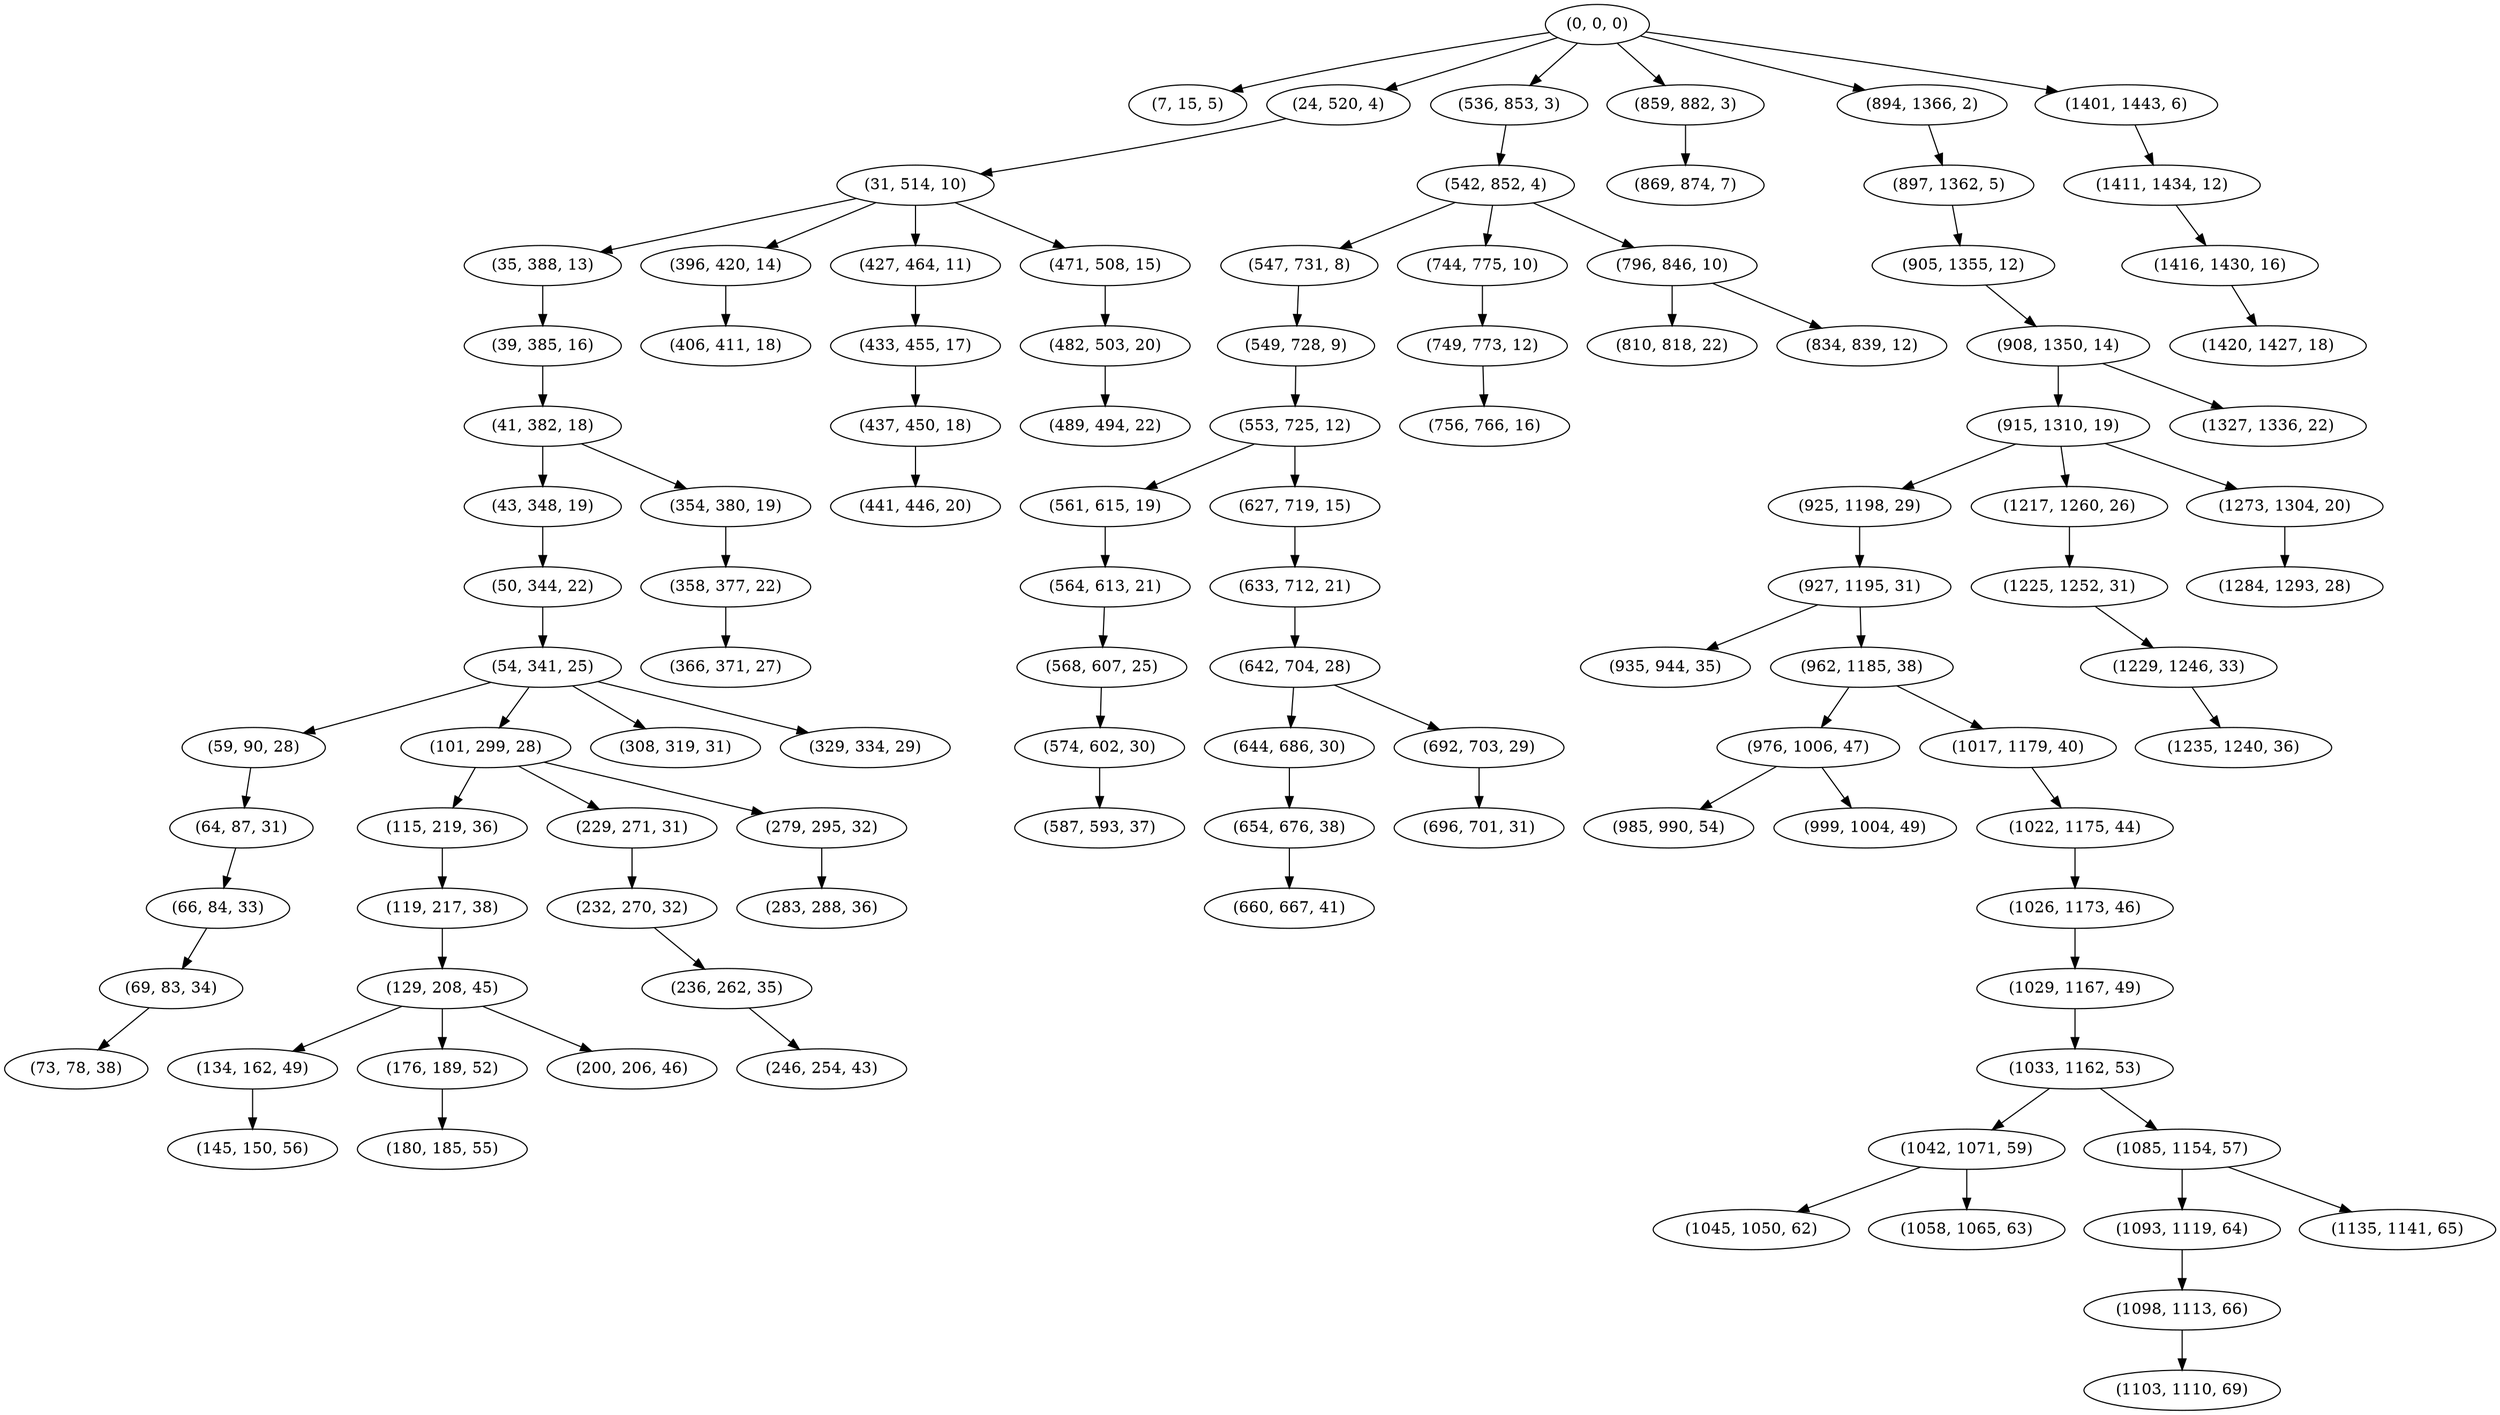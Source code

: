 digraph tree {
    "(0, 0, 0)";
    "(7, 15, 5)";
    "(24, 520, 4)";
    "(31, 514, 10)";
    "(35, 388, 13)";
    "(39, 385, 16)";
    "(41, 382, 18)";
    "(43, 348, 19)";
    "(50, 344, 22)";
    "(54, 341, 25)";
    "(59, 90, 28)";
    "(64, 87, 31)";
    "(66, 84, 33)";
    "(69, 83, 34)";
    "(73, 78, 38)";
    "(101, 299, 28)";
    "(115, 219, 36)";
    "(119, 217, 38)";
    "(129, 208, 45)";
    "(134, 162, 49)";
    "(145, 150, 56)";
    "(176, 189, 52)";
    "(180, 185, 55)";
    "(200, 206, 46)";
    "(229, 271, 31)";
    "(232, 270, 32)";
    "(236, 262, 35)";
    "(246, 254, 43)";
    "(279, 295, 32)";
    "(283, 288, 36)";
    "(308, 319, 31)";
    "(329, 334, 29)";
    "(354, 380, 19)";
    "(358, 377, 22)";
    "(366, 371, 27)";
    "(396, 420, 14)";
    "(406, 411, 18)";
    "(427, 464, 11)";
    "(433, 455, 17)";
    "(437, 450, 18)";
    "(441, 446, 20)";
    "(471, 508, 15)";
    "(482, 503, 20)";
    "(489, 494, 22)";
    "(536, 853, 3)";
    "(542, 852, 4)";
    "(547, 731, 8)";
    "(549, 728, 9)";
    "(553, 725, 12)";
    "(561, 615, 19)";
    "(564, 613, 21)";
    "(568, 607, 25)";
    "(574, 602, 30)";
    "(587, 593, 37)";
    "(627, 719, 15)";
    "(633, 712, 21)";
    "(642, 704, 28)";
    "(644, 686, 30)";
    "(654, 676, 38)";
    "(660, 667, 41)";
    "(692, 703, 29)";
    "(696, 701, 31)";
    "(744, 775, 10)";
    "(749, 773, 12)";
    "(756, 766, 16)";
    "(796, 846, 10)";
    "(810, 818, 22)";
    "(834, 839, 12)";
    "(859, 882, 3)";
    "(869, 874, 7)";
    "(894, 1366, 2)";
    "(897, 1362, 5)";
    "(905, 1355, 12)";
    "(908, 1350, 14)";
    "(915, 1310, 19)";
    "(925, 1198, 29)";
    "(927, 1195, 31)";
    "(935, 944, 35)";
    "(962, 1185, 38)";
    "(976, 1006, 47)";
    "(985, 990, 54)";
    "(999, 1004, 49)";
    "(1017, 1179, 40)";
    "(1022, 1175, 44)";
    "(1026, 1173, 46)";
    "(1029, 1167, 49)";
    "(1033, 1162, 53)";
    "(1042, 1071, 59)";
    "(1045, 1050, 62)";
    "(1058, 1065, 63)";
    "(1085, 1154, 57)";
    "(1093, 1119, 64)";
    "(1098, 1113, 66)";
    "(1103, 1110, 69)";
    "(1135, 1141, 65)";
    "(1217, 1260, 26)";
    "(1225, 1252, 31)";
    "(1229, 1246, 33)";
    "(1235, 1240, 36)";
    "(1273, 1304, 20)";
    "(1284, 1293, 28)";
    "(1327, 1336, 22)";
    "(1401, 1443, 6)";
    "(1411, 1434, 12)";
    "(1416, 1430, 16)";
    "(1420, 1427, 18)";
    "(0, 0, 0)" -> "(7, 15, 5)";
    "(0, 0, 0)" -> "(24, 520, 4)";
    "(0, 0, 0)" -> "(536, 853, 3)";
    "(0, 0, 0)" -> "(859, 882, 3)";
    "(0, 0, 0)" -> "(894, 1366, 2)";
    "(0, 0, 0)" -> "(1401, 1443, 6)";
    "(24, 520, 4)" -> "(31, 514, 10)";
    "(31, 514, 10)" -> "(35, 388, 13)";
    "(31, 514, 10)" -> "(396, 420, 14)";
    "(31, 514, 10)" -> "(427, 464, 11)";
    "(31, 514, 10)" -> "(471, 508, 15)";
    "(35, 388, 13)" -> "(39, 385, 16)";
    "(39, 385, 16)" -> "(41, 382, 18)";
    "(41, 382, 18)" -> "(43, 348, 19)";
    "(41, 382, 18)" -> "(354, 380, 19)";
    "(43, 348, 19)" -> "(50, 344, 22)";
    "(50, 344, 22)" -> "(54, 341, 25)";
    "(54, 341, 25)" -> "(59, 90, 28)";
    "(54, 341, 25)" -> "(101, 299, 28)";
    "(54, 341, 25)" -> "(308, 319, 31)";
    "(54, 341, 25)" -> "(329, 334, 29)";
    "(59, 90, 28)" -> "(64, 87, 31)";
    "(64, 87, 31)" -> "(66, 84, 33)";
    "(66, 84, 33)" -> "(69, 83, 34)";
    "(69, 83, 34)" -> "(73, 78, 38)";
    "(101, 299, 28)" -> "(115, 219, 36)";
    "(101, 299, 28)" -> "(229, 271, 31)";
    "(101, 299, 28)" -> "(279, 295, 32)";
    "(115, 219, 36)" -> "(119, 217, 38)";
    "(119, 217, 38)" -> "(129, 208, 45)";
    "(129, 208, 45)" -> "(134, 162, 49)";
    "(129, 208, 45)" -> "(176, 189, 52)";
    "(129, 208, 45)" -> "(200, 206, 46)";
    "(134, 162, 49)" -> "(145, 150, 56)";
    "(176, 189, 52)" -> "(180, 185, 55)";
    "(229, 271, 31)" -> "(232, 270, 32)";
    "(232, 270, 32)" -> "(236, 262, 35)";
    "(236, 262, 35)" -> "(246, 254, 43)";
    "(279, 295, 32)" -> "(283, 288, 36)";
    "(354, 380, 19)" -> "(358, 377, 22)";
    "(358, 377, 22)" -> "(366, 371, 27)";
    "(396, 420, 14)" -> "(406, 411, 18)";
    "(427, 464, 11)" -> "(433, 455, 17)";
    "(433, 455, 17)" -> "(437, 450, 18)";
    "(437, 450, 18)" -> "(441, 446, 20)";
    "(471, 508, 15)" -> "(482, 503, 20)";
    "(482, 503, 20)" -> "(489, 494, 22)";
    "(536, 853, 3)" -> "(542, 852, 4)";
    "(542, 852, 4)" -> "(547, 731, 8)";
    "(542, 852, 4)" -> "(744, 775, 10)";
    "(542, 852, 4)" -> "(796, 846, 10)";
    "(547, 731, 8)" -> "(549, 728, 9)";
    "(549, 728, 9)" -> "(553, 725, 12)";
    "(553, 725, 12)" -> "(561, 615, 19)";
    "(553, 725, 12)" -> "(627, 719, 15)";
    "(561, 615, 19)" -> "(564, 613, 21)";
    "(564, 613, 21)" -> "(568, 607, 25)";
    "(568, 607, 25)" -> "(574, 602, 30)";
    "(574, 602, 30)" -> "(587, 593, 37)";
    "(627, 719, 15)" -> "(633, 712, 21)";
    "(633, 712, 21)" -> "(642, 704, 28)";
    "(642, 704, 28)" -> "(644, 686, 30)";
    "(642, 704, 28)" -> "(692, 703, 29)";
    "(644, 686, 30)" -> "(654, 676, 38)";
    "(654, 676, 38)" -> "(660, 667, 41)";
    "(692, 703, 29)" -> "(696, 701, 31)";
    "(744, 775, 10)" -> "(749, 773, 12)";
    "(749, 773, 12)" -> "(756, 766, 16)";
    "(796, 846, 10)" -> "(810, 818, 22)";
    "(796, 846, 10)" -> "(834, 839, 12)";
    "(859, 882, 3)" -> "(869, 874, 7)";
    "(894, 1366, 2)" -> "(897, 1362, 5)";
    "(897, 1362, 5)" -> "(905, 1355, 12)";
    "(905, 1355, 12)" -> "(908, 1350, 14)";
    "(908, 1350, 14)" -> "(915, 1310, 19)";
    "(908, 1350, 14)" -> "(1327, 1336, 22)";
    "(915, 1310, 19)" -> "(925, 1198, 29)";
    "(915, 1310, 19)" -> "(1217, 1260, 26)";
    "(915, 1310, 19)" -> "(1273, 1304, 20)";
    "(925, 1198, 29)" -> "(927, 1195, 31)";
    "(927, 1195, 31)" -> "(935, 944, 35)";
    "(927, 1195, 31)" -> "(962, 1185, 38)";
    "(962, 1185, 38)" -> "(976, 1006, 47)";
    "(962, 1185, 38)" -> "(1017, 1179, 40)";
    "(976, 1006, 47)" -> "(985, 990, 54)";
    "(976, 1006, 47)" -> "(999, 1004, 49)";
    "(1017, 1179, 40)" -> "(1022, 1175, 44)";
    "(1022, 1175, 44)" -> "(1026, 1173, 46)";
    "(1026, 1173, 46)" -> "(1029, 1167, 49)";
    "(1029, 1167, 49)" -> "(1033, 1162, 53)";
    "(1033, 1162, 53)" -> "(1042, 1071, 59)";
    "(1033, 1162, 53)" -> "(1085, 1154, 57)";
    "(1042, 1071, 59)" -> "(1045, 1050, 62)";
    "(1042, 1071, 59)" -> "(1058, 1065, 63)";
    "(1085, 1154, 57)" -> "(1093, 1119, 64)";
    "(1085, 1154, 57)" -> "(1135, 1141, 65)";
    "(1093, 1119, 64)" -> "(1098, 1113, 66)";
    "(1098, 1113, 66)" -> "(1103, 1110, 69)";
    "(1217, 1260, 26)" -> "(1225, 1252, 31)";
    "(1225, 1252, 31)" -> "(1229, 1246, 33)";
    "(1229, 1246, 33)" -> "(1235, 1240, 36)";
    "(1273, 1304, 20)" -> "(1284, 1293, 28)";
    "(1401, 1443, 6)" -> "(1411, 1434, 12)";
    "(1411, 1434, 12)" -> "(1416, 1430, 16)";
    "(1416, 1430, 16)" -> "(1420, 1427, 18)";
}
